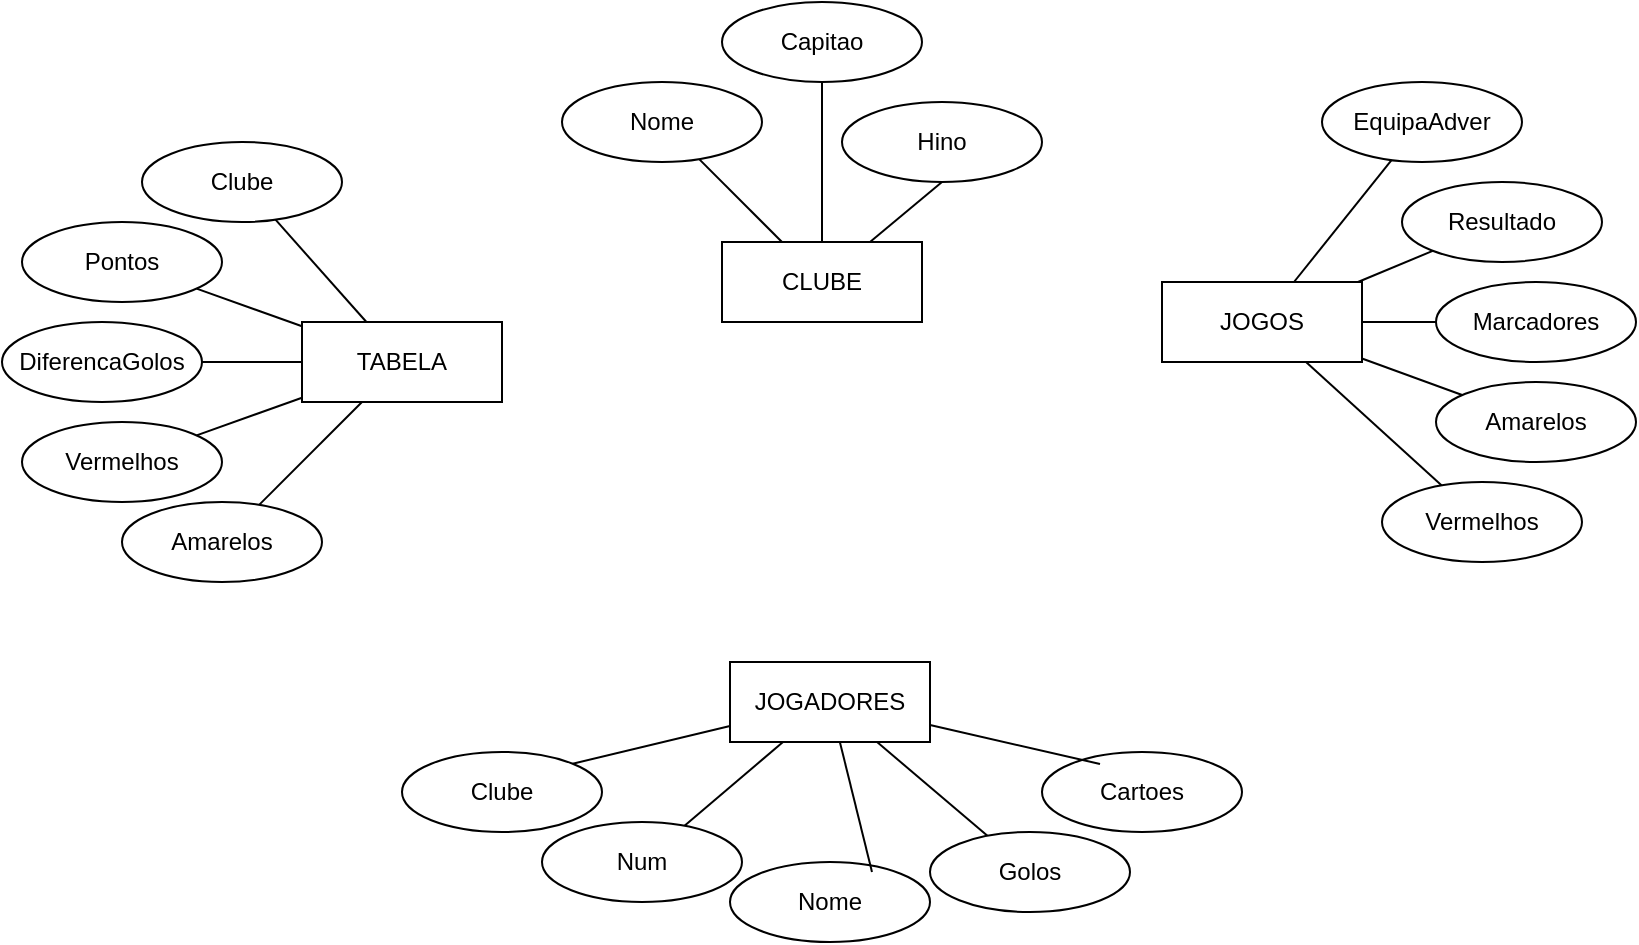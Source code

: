 <mxfile version="28.2.5">
  <diagram name="Página-1" id="o2nKE_NYRjv-4F8e_mK3">
    <mxGraphModel dx="1186" dy="755" grid="1" gridSize="10" guides="1" tooltips="1" connect="1" arrows="1" fold="1" page="1" pageScale="1" pageWidth="827" pageHeight="1169" math="0" shadow="0">
      <root>
        <mxCell id="0" />
        <mxCell id="1" parent="0" />
        <mxCell id="yfQq6Dmh8gri8vMIU5F2-6" value="" style="rounded=0;orthogonalLoop=1;jettySize=auto;html=1;endArrow=none;endFill=0;" edge="1" parent="1" source="hTD4xYwQKq1XY90gXdqR-2" target="hTD4xYwQKq1XY90gXdqR-8">
          <mxGeometry relative="1" as="geometry" />
        </mxCell>
        <mxCell id="yfQq6Dmh8gri8vMIU5F2-7" style="edgeStyle=none;shape=connector;rounded=0;orthogonalLoop=1;jettySize=auto;html=1;entryX=0.5;entryY=1;entryDx=0;entryDy=0;strokeColor=default;align=center;verticalAlign=middle;fontFamily=Helvetica;fontSize=11;fontColor=default;labelBackgroundColor=default;endArrow=none;endFill=0;" edge="1" parent="1" source="hTD4xYwQKq1XY90gXdqR-2" target="hTD4xYwQKq1XY90gXdqR-9">
          <mxGeometry relative="1" as="geometry" />
        </mxCell>
        <mxCell id="yfQq6Dmh8gri8vMIU5F2-8" style="edgeStyle=none;shape=connector;rounded=0;orthogonalLoop=1;jettySize=auto;html=1;strokeColor=default;align=center;verticalAlign=middle;fontFamily=Helvetica;fontSize=11;fontColor=default;labelBackgroundColor=default;endArrow=none;endFill=0;" edge="1" parent="1" source="hTD4xYwQKq1XY90gXdqR-2" target="hTD4xYwQKq1XY90gXdqR-7">
          <mxGeometry relative="1" as="geometry" />
        </mxCell>
        <mxCell id="hTD4xYwQKq1XY90gXdqR-2" value="CLUBE" style="whiteSpace=wrap;html=1;align=center;" parent="1" vertex="1">
          <mxGeometry x="360" y="290" width="100" height="40" as="geometry" />
        </mxCell>
        <mxCell id="yfQq6Dmh8gri8vMIU5F2-9" style="edgeStyle=none;shape=connector;rounded=0;orthogonalLoop=1;jettySize=auto;html=1;strokeColor=default;align=center;verticalAlign=middle;fontFamily=Helvetica;fontSize=11;fontColor=default;labelBackgroundColor=default;endArrow=none;endFill=0;" edge="1" parent="1" source="hTD4xYwQKq1XY90gXdqR-3" target="hTD4xYwQKq1XY90gXdqR-17">
          <mxGeometry relative="1" as="geometry" />
        </mxCell>
        <mxCell id="yfQq6Dmh8gri8vMIU5F2-11" style="edgeStyle=none;shape=connector;rounded=0;orthogonalLoop=1;jettySize=auto;html=1;strokeColor=default;align=center;verticalAlign=middle;fontFamily=Helvetica;fontSize=11;fontColor=default;labelBackgroundColor=default;endArrow=none;endFill=0;" edge="1" parent="1" source="hTD4xYwQKq1XY90gXdqR-3" target="hTD4xYwQKq1XY90gXdqR-18">
          <mxGeometry relative="1" as="geometry" />
        </mxCell>
        <mxCell id="yfQq6Dmh8gri8vMIU5F2-12" style="edgeStyle=none;shape=connector;rounded=0;orthogonalLoop=1;jettySize=auto;html=1;strokeColor=default;align=center;verticalAlign=middle;fontFamily=Helvetica;fontSize=11;fontColor=default;labelBackgroundColor=default;endArrow=none;endFill=0;" edge="1" parent="1" source="hTD4xYwQKq1XY90gXdqR-3" target="hTD4xYwQKq1XY90gXdqR-20">
          <mxGeometry relative="1" as="geometry" />
        </mxCell>
        <mxCell id="yfQq6Dmh8gri8vMIU5F2-13" style="edgeStyle=none;shape=connector;rounded=0;orthogonalLoop=1;jettySize=auto;html=1;strokeColor=default;align=center;verticalAlign=middle;fontFamily=Helvetica;fontSize=11;fontColor=default;labelBackgroundColor=default;endArrow=none;endFill=0;" edge="1" parent="1" source="hTD4xYwQKq1XY90gXdqR-3" target="hTD4xYwQKq1XY90gXdqR-21">
          <mxGeometry relative="1" as="geometry" />
        </mxCell>
        <mxCell id="yfQq6Dmh8gri8vMIU5F2-14" style="edgeStyle=none;shape=connector;rounded=0;orthogonalLoop=1;jettySize=auto;html=1;strokeColor=default;align=center;verticalAlign=middle;fontFamily=Helvetica;fontSize=11;fontColor=default;labelBackgroundColor=default;endArrow=none;endFill=0;" edge="1" parent="1" source="hTD4xYwQKq1XY90gXdqR-3" target="hTD4xYwQKq1XY90gXdqR-22">
          <mxGeometry relative="1" as="geometry" />
        </mxCell>
        <mxCell id="hTD4xYwQKq1XY90gXdqR-3" value="JOGOS" style="whiteSpace=wrap;html=1;align=center;" parent="1" vertex="1">
          <mxGeometry x="580" y="310" width="100" height="40" as="geometry" />
        </mxCell>
        <mxCell id="yfQq6Dmh8gri8vMIU5F2-16" style="edgeStyle=none;shape=connector;rounded=0;orthogonalLoop=1;jettySize=auto;html=1;strokeColor=default;align=center;verticalAlign=middle;fontFamily=Helvetica;fontSize=11;fontColor=default;labelBackgroundColor=default;endArrow=none;endFill=0;" edge="1" parent="1" source="hTD4xYwQKq1XY90gXdqR-4" target="hTD4xYwQKq1XY90gXdqR-13">
          <mxGeometry relative="1" as="geometry" />
        </mxCell>
        <mxCell id="yfQq6Dmh8gri8vMIU5F2-18" style="edgeStyle=none;shape=connector;rounded=0;orthogonalLoop=1;jettySize=auto;html=1;strokeColor=default;align=center;verticalAlign=middle;fontFamily=Helvetica;fontSize=11;fontColor=default;labelBackgroundColor=default;endArrow=none;endFill=0;" edge="1" parent="1" source="hTD4xYwQKq1XY90gXdqR-4" target="hTD4xYwQKq1XY90gXdqR-11">
          <mxGeometry relative="1" as="geometry" />
        </mxCell>
        <mxCell id="yfQq6Dmh8gri8vMIU5F2-19" style="edgeStyle=none;shape=connector;rounded=0;orthogonalLoop=1;jettySize=auto;html=1;entryX=1;entryY=0;entryDx=0;entryDy=0;strokeColor=default;align=center;verticalAlign=middle;fontFamily=Helvetica;fontSize=11;fontColor=default;labelBackgroundColor=default;endArrow=none;endFill=0;" edge="1" parent="1" source="hTD4xYwQKq1XY90gXdqR-4" target="hTD4xYwQKq1XY90gXdqR-10">
          <mxGeometry relative="1" as="geometry" />
        </mxCell>
        <mxCell id="hTD4xYwQKq1XY90gXdqR-4" value="JOGADORES" style="whiteSpace=wrap;html=1;align=center;" parent="1" vertex="1">
          <mxGeometry x="364" y="500" width="100" height="40" as="geometry" />
        </mxCell>
        <mxCell id="yfQq6Dmh8gri8vMIU5F2-20" style="edgeStyle=none;shape=connector;rounded=0;orthogonalLoop=1;jettySize=auto;html=1;strokeColor=default;align=center;verticalAlign=middle;fontFamily=Helvetica;fontSize=11;fontColor=default;labelBackgroundColor=default;endArrow=none;endFill=0;" edge="1" parent="1" source="hTD4xYwQKq1XY90gXdqR-5" target="yfQq6Dmh8gri8vMIU5F2-1">
          <mxGeometry relative="1" as="geometry" />
        </mxCell>
        <mxCell id="yfQq6Dmh8gri8vMIU5F2-21" style="edgeStyle=none;shape=connector;rounded=0;orthogonalLoop=1;jettySize=auto;html=1;strokeColor=default;align=center;verticalAlign=middle;fontFamily=Helvetica;fontSize=11;fontColor=default;labelBackgroundColor=default;endArrow=none;endFill=0;" edge="1" parent="1" source="hTD4xYwQKq1XY90gXdqR-5" target="yfQq6Dmh8gri8vMIU5F2-5">
          <mxGeometry relative="1" as="geometry" />
        </mxCell>
        <mxCell id="yfQq6Dmh8gri8vMIU5F2-22" style="edgeStyle=none;shape=connector;rounded=0;orthogonalLoop=1;jettySize=auto;html=1;strokeColor=default;align=center;verticalAlign=middle;fontFamily=Helvetica;fontSize=11;fontColor=default;labelBackgroundColor=default;endArrow=none;endFill=0;" edge="1" parent="1" source="hTD4xYwQKq1XY90gXdqR-5" target="yfQq6Dmh8gri8vMIU5F2-2">
          <mxGeometry relative="1" as="geometry" />
        </mxCell>
        <mxCell id="yfQq6Dmh8gri8vMIU5F2-23" style="edgeStyle=none;shape=connector;rounded=0;orthogonalLoop=1;jettySize=auto;html=1;strokeColor=default;align=center;verticalAlign=middle;fontFamily=Helvetica;fontSize=11;fontColor=default;labelBackgroundColor=default;endArrow=none;endFill=0;" edge="1" parent="1" source="hTD4xYwQKq1XY90gXdqR-5" target="yfQq6Dmh8gri8vMIU5F2-4">
          <mxGeometry relative="1" as="geometry" />
        </mxCell>
        <mxCell id="yfQq6Dmh8gri8vMIU5F2-24" style="edgeStyle=none;shape=connector;rounded=0;orthogonalLoop=1;jettySize=auto;html=1;strokeColor=default;align=center;verticalAlign=middle;fontFamily=Helvetica;fontSize=11;fontColor=default;labelBackgroundColor=default;endArrow=none;endFill=0;" edge="1" parent="1" source="hTD4xYwQKq1XY90gXdqR-5" target="yfQq6Dmh8gri8vMIU5F2-3">
          <mxGeometry relative="1" as="geometry" />
        </mxCell>
        <mxCell id="hTD4xYwQKq1XY90gXdqR-5" value="TABELA" style="whiteSpace=wrap;html=1;align=center;" parent="1" vertex="1">
          <mxGeometry x="150" y="330" width="100" height="40" as="geometry" />
        </mxCell>
        <mxCell id="hTD4xYwQKq1XY90gXdqR-7" value="Nome" style="ellipse;whiteSpace=wrap;html=1;align=center;" parent="1" vertex="1">
          <mxGeometry x="280" y="210" width="100" height="40" as="geometry" />
        </mxCell>
        <mxCell id="hTD4xYwQKq1XY90gXdqR-8" value="Capitao" style="ellipse;whiteSpace=wrap;html=1;align=center;" parent="1" vertex="1">
          <mxGeometry x="360" y="170" width="100" height="40" as="geometry" />
        </mxCell>
        <mxCell id="hTD4xYwQKq1XY90gXdqR-9" value="Hino" style="ellipse;whiteSpace=wrap;html=1;align=center;" parent="1" vertex="1">
          <mxGeometry x="420" y="220" width="100" height="40" as="geometry" />
        </mxCell>
        <mxCell id="hTD4xYwQKq1XY90gXdqR-10" value="Clube" style="ellipse;whiteSpace=wrap;html=1;align=center;" parent="1" vertex="1">
          <mxGeometry x="200" y="545" width="100" height="40" as="geometry" />
        </mxCell>
        <mxCell id="hTD4xYwQKq1XY90gXdqR-11" value="Num" style="ellipse;whiteSpace=wrap;html=1;align=center;" parent="1" vertex="1">
          <mxGeometry x="270" y="580" width="100" height="40" as="geometry" />
        </mxCell>
        <mxCell id="hTD4xYwQKq1XY90gXdqR-12" value="Nome" style="ellipse;whiteSpace=wrap;html=1;align=center;" parent="1" vertex="1">
          <mxGeometry x="364" y="600" width="100" height="40" as="geometry" />
        </mxCell>
        <mxCell id="hTD4xYwQKq1XY90gXdqR-13" value="Golos" style="ellipse;whiteSpace=wrap;html=1;align=center;" parent="1" vertex="1">
          <mxGeometry x="464" y="585" width="100" height="40" as="geometry" />
        </mxCell>
        <mxCell id="hTD4xYwQKq1XY90gXdqR-15" value="Cartoes" style="ellipse;whiteSpace=wrap;html=1;align=center;" parent="1" vertex="1">
          <mxGeometry x="520" y="545" width="100" height="40" as="geometry" />
        </mxCell>
        <mxCell id="hTD4xYwQKq1XY90gXdqR-17" value="EquipaAdver" style="ellipse;whiteSpace=wrap;html=1;align=center;" parent="1" vertex="1">
          <mxGeometry x="660" y="210" width="100" height="40" as="geometry" />
        </mxCell>
        <mxCell id="hTD4xYwQKq1XY90gXdqR-18" value="Resultado" style="ellipse;whiteSpace=wrap;html=1;align=center;" parent="1" vertex="1">
          <mxGeometry x="700" y="260" width="100" height="40" as="geometry" />
        </mxCell>
        <mxCell id="hTD4xYwQKq1XY90gXdqR-20" value="Marcadores" style="ellipse;whiteSpace=wrap;html=1;align=center;" parent="1" vertex="1">
          <mxGeometry x="717" y="310" width="100" height="40" as="geometry" />
        </mxCell>
        <mxCell id="hTD4xYwQKq1XY90gXdqR-21" value="Amarelos" style="ellipse;whiteSpace=wrap;html=1;align=center;" parent="1" vertex="1">
          <mxGeometry x="717" y="360" width="100" height="40" as="geometry" />
        </mxCell>
        <mxCell id="hTD4xYwQKq1XY90gXdqR-22" value="Vermelhos" style="ellipse;whiteSpace=wrap;html=1;align=center;" parent="1" vertex="1">
          <mxGeometry x="690" y="410" width="100" height="40" as="geometry" />
        </mxCell>
        <mxCell id="yfQq6Dmh8gri8vMIU5F2-1" value="Pontos" style="ellipse;whiteSpace=wrap;html=1;align=center;" vertex="1" parent="1">
          <mxGeometry x="10" y="280" width="100" height="40" as="geometry" />
        </mxCell>
        <mxCell id="yfQq6Dmh8gri8vMIU5F2-2" value="DiferencaGolos" style="ellipse;whiteSpace=wrap;html=1;align=center;" vertex="1" parent="1">
          <mxGeometry y="330" width="100" height="40" as="geometry" />
        </mxCell>
        <mxCell id="yfQq6Dmh8gri8vMIU5F2-3" value="Amarelos" style="ellipse;whiteSpace=wrap;html=1;align=center;" vertex="1" parent="1">
          <mxGeometry x="60" y="420" width="100" height="40" as="geometry" />
        </mxCell>
        <mxCell id="yfQq6Dmh8gri8vMIU5F2-4" value="Vermelhos" style="ellipse;whiteSpace=wrap;html=1;align=center;" vertex="1" parent="1">
          <mxGeometry x="10" y="380" width="100" height="40" as="geometry" />
        </mxCell>
        <mxCell id="yfQq6Dmh8gri8vMIU5F2-5" value="Clube" style="ellipse;whiteSpace=wrap;html=1;align=center;" vertex="1" parent="1">
          <mxGeometry x="70" y="240" width="100" height="40" as="geometry" />
        </mxCell>
        <mxCell id="yfQq6Dmh8gri8vMIU5F2-10" style="edgeStyle=none;shape=connector;rounded=0;orthogonalLoop=1;jettySize=auto;html=1;exitX=0.75;exitY=1;exitDx=0;exitDy=0;strokeColor=default;align=center;verticalAlign=middle;fontFamily=Helvetica;fontSize=11;fontColor=default;labelBackgroundColor=default;endArrow=none;endFill=0;" edge="1" parent="1" source="hTD4xYwQKq1XY90gXdqR-3" target="hTD4xYwQKq1XY90gXdqR-3">
          <mxGeometry relative="1" as="geometry" />
        </mxCell>
        <mxCell id="yfQq6Dmh8gri8vMIU5F2-15" style="edgeStyle=none;shape=connector;rounded=0;orthogonalLoop=1;jettySize=auto;html=1;entryX=0.29;entryY=0.15;entryDx=0;entryDy=0;entryPerimeter=0;strokeColor=default;align=center;verticalAlign=middle;fontFamily=Helvetica;fontSize=11;fontColor=default;labelBackgroundColor=default;endArrow=none;endFill=0;" edge="1" parent="1" source="hTD4xYwQKq1XY90gXdqR-4" target="hTD4xYwQKq1XY90gXdqR-15">
          <mxGeometry relative="1" as="geometry" />
        </mxCell>
        <mxCell id="yfQq6Dmh8gri8vMIU5F2-17" style="edgeStyle=none;shape=connector;rounded=0;orthogonalLoop=1;jettySize=auto;html=1;entryX=0.71;entryY=0.125;entryDx=0;entryDy=0;entryPerimeter=0;strokeColor=default;align=center;verticalAlign=middle;fontFamily=Helvetica;fontSize=11;fontColor=default;labelBackgroundColor=default;endArrow=none;endFill=0;" edge="1" parent="1" source="hTD4xYwQKq1XY90gXdqR-4" target="hTD4xYwQKq1XY90gXdqR-12">
          <mxGeometry relative="1" as="geometry" />
        </mxCell>
      </root>
    </mxGraphModel>
  </diagram>
</mxfile>
